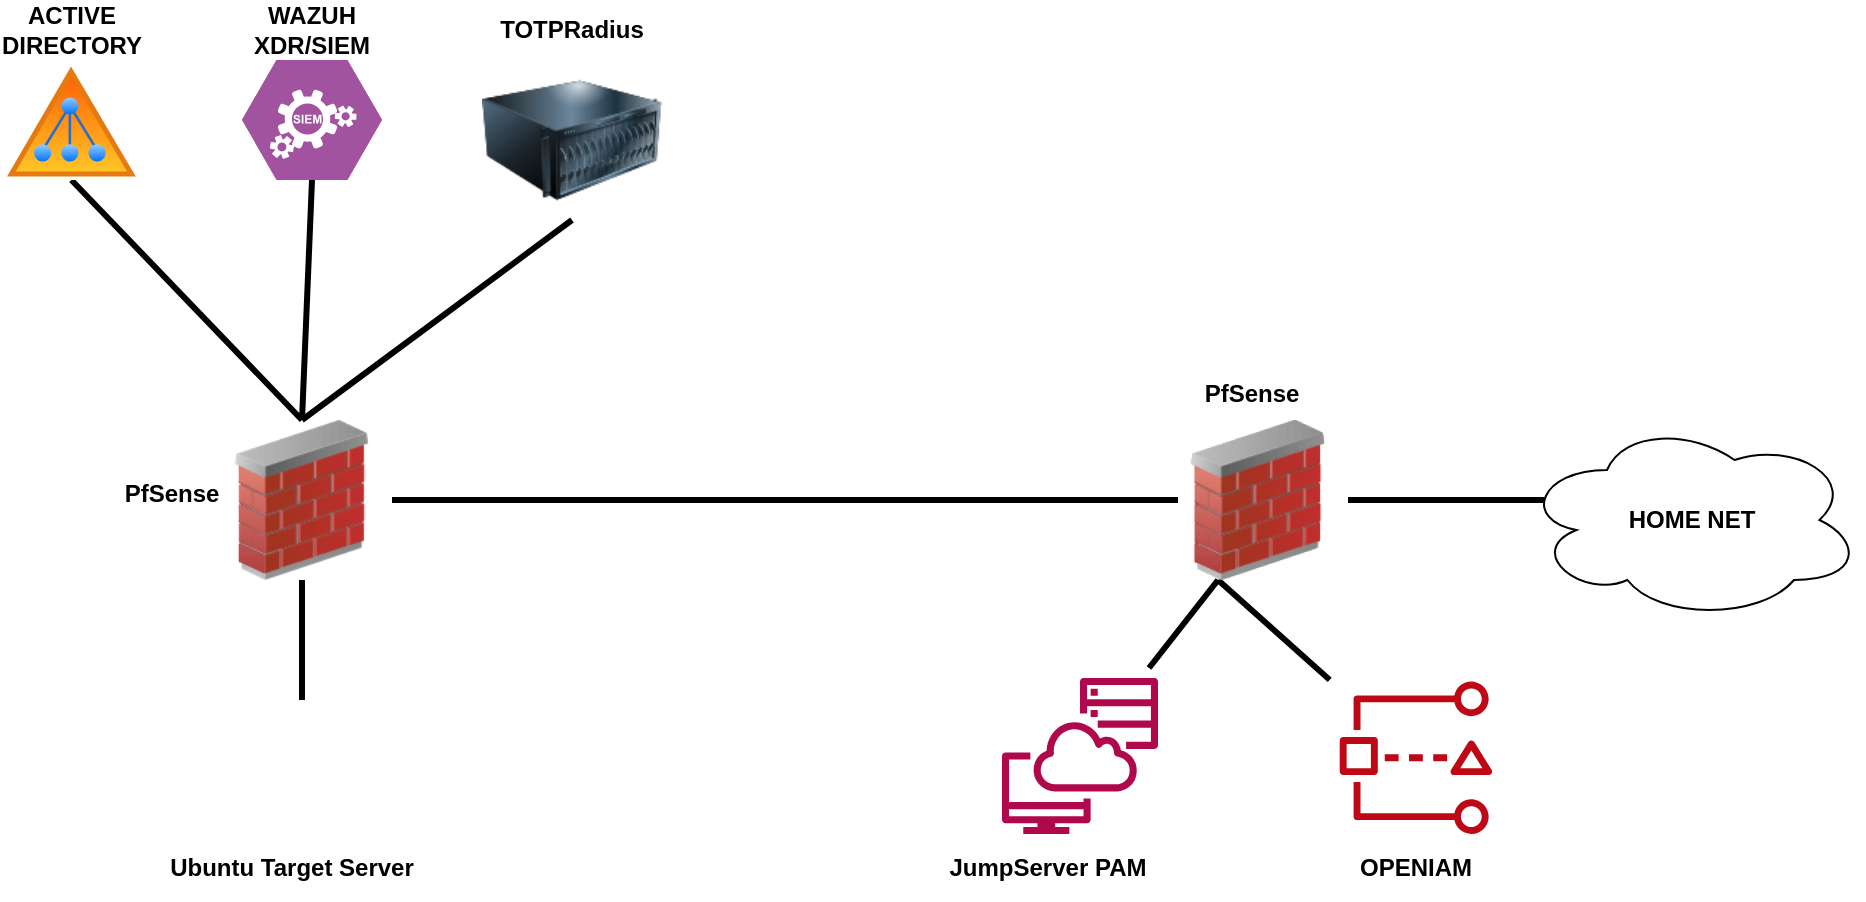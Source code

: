 <mxfile version="21.3.7" type="github">
  <diagram id="l8hXMBHkgcEJcSW0mbfh" name="Page-1">
    <mxGraphModel dx="1050" dy="577" grid="1" gridSize="10" guides="1" tooltips="1" connect="1" arrows="1" fold="1" page="1" pageScale="1" pageWidth="1169" pageHeight="827" math="0" shadow="0">
      <root>
        <mxCell id="0" />
        <mxCell id="1" parent="0" />
        <mxCell id="8--HhbSZYtI3ddgJnD71-24" style="edgeStyle=none;rounded=0;orthogonalLoop=1;jettySize=auto;html=1;sourcePerimeterSpacing=5;endArrow=none;endFill=0;targetPerimeterSpacing=5;exitX=0.5;exitY=1;exitDx=0;exitDy=0;entryX=0.5;entryY=0;entryDx=0;entryDy=0;strokeWidth=3;" parent="1" source="SAwtBicj6roHMUZk46TT-1" target="SAwtBicj6roHMUZk46TT-9" edge="1">
          <mxGeometry relative="1" as="geometry">
            <mxPoint x="70" y="510.004" as="sourcePoint" />
            <mxPoint x="165" y="531.116" as="targetPoint" />
          </mxGeometry>
        </mxCell>
        <mxCell id="8--HhbSZYtI3ddgJnD71-29" style="edgeStyle=none;rounded=0;orthogonalLoop=1;jettySize=auto;html=1;sourcePerimeterSpacing=5;endArrow=none;endFill=0;targetPerimeterSpacing=5;entryX=0.07;entryY=0.4;entryDx=0;entryDy=0;entryPerimeter=0;strokeWidth=3;" parent="1" source="SAwtBicj6roHMUZk46TT-19" target="SAwtBicj6roHMUZk46TT-14" edge="1">
          <mxGeometry relative="1" as="geometry">
            <mxPoint x="737" y="269.561" as="sourcePoint" />
            <mxPoint x="875" y="248.439" as="targetPoint" />
          </mxGeometry>
        </mxCell>
        <mxCell id="8--HhbSZYtI3ddgJnD71-30" style="edgeStyle=none;rounded=0;orthogonalLoop=1;jettySize=auto;html=1;sourcePerimeterSpacing=5;endArrow=none;endFill=0;targetPerimeterSpacing=5;exitX=0.25;exitY=1;exitDx=0;exitDy=0;strokeWidth=3;" parent="1" source="SAwtBicj6roHMUZk46TT-19" target="SAwtBicj6roHMUZk46TT-13" edge="1">
          <mxGeometry relative="1" as="geometry">
            <mxPoint x="737" y="287.333" as="sourcePoint" />
            <mxPoint x="853" y="340.667" as="targetPoint" />
          </mxGeometry>
        </mxCell>
        <mxCell id="8--HhbSZYtI3ddgJnD71-31" style="edgeStyle=none;rounded=0;orthogonalLoop=1;jettySize=auto;html=1;sourcePerimeterSpacing=5;endArrow=none;endFill=0;targetPerimeterSpacing=5;exitX=0.25;exitY=1;exitDx=0;exitDy=0;strokeWidth=3;" parent="1" source="SAwtBicj6roHMUZk46TT-19" target="SAwtBicj6roHMUZk46TT-12" edge="1">
          <mxGeometry relative="1" as="geometry">
            <mxPoint x="679" y="301.701" as="sourcePoint" />
            <mxPoint x="603" y="374.299" as="targetPoint" />
          </mxGeometry>
        </mxCell>
        <mxCell id="8--HhbSZYtI3ddgJnD71-21" style="edgeStyle=none;rounded=0;orthogonalLoop=1;jettySize=auto;html=1;sourcePerimeterSpacing=5;endArrow=none;endFill=0;targetPerimeterSpacing=5;entryX=0;entryY=0.5;entryDx=0;entryDy=0;strokeWidth=3;" parent="1" source="SAwtBicj6roHMUZk46TT-1" target="SAwtBicj6roHMUZk46TT-19" edge="1">
          <mxGeometry relative="1" as="geometry">
            <mxPoint x="376" y="246.41" as="sourcePoint" />
            <mxPoint x="679" y="271.59" as="targetPoint" />
          </mxGeometry>
        </mxCell>
        <mxCell id="8--HhbSZYtI3ddgJnD71-23" style="edgeStyle=none;rounded=0;orthogonalLoop=1;jettySize=auto;html=1;sourcePerimeterSpacing=5;endArrow=none;endFill=0;targetPerimeterSpacing=5;entryX=0.5;entryY=0;entryDx=0;entryDy=0;exitX=0.5;exitY=1;exitDx=0;exitDy=0;strokeWidth=3;" parent="1" source="SAwtBicj6roHMUZk46TT-4" target="SAwtBicj6roHMUZk46TT-1" edge="1">
          <mxGeometry relative="1" as="geometry">
            <mxPoint x="255.389" y="147" as="sourcePoint" />
            <mxPoint x="319.611" y="215" as="targetPoint" />
          </mxGeometry>
        </mxCell>
        <mxCell id="8--HhbSZYtI3ddgJnD71-20" style="rounded=0;orthogonalLoop=1;jettySize=auto;html=1;endArrow=none;endFill=0;sourcePerimeterSpacing=5;targetPerimeterSpacing=5;entryX=0.5;entryY=0;entryDx=0;entryDy=0;exitX=0.5;exitY=1;exitDx=0;exitDy=0;strokeWidth=3;" parent="1" source="SAwtBicj6roHMUZk46TT-10" target="SAwtBicj6roHMUZk46TT-1" edge="1">
          <mxGeometry relative="1" as="geometry">
            <mxPoint x="481.04" y="101.02" as="sourcePoint" />
            <mxPoint x="365.061" y="215" as="targetPoint" />
          </mxGeometry>
        </mxCell>
        <mxCell id="8--HhbSZYtI3ddgJnD71-22" style="edgeStyle=none;rounded=0;orthogonalLoop=1;jettySize=auto;html=1;sourcePerimeterSpacing=5;endArrow=none;endFill=0;targetPerimeterSpacing=5;entryX=0.5;entryY=0;entryDx=0;entryDy=0;exitX=0.5;exitY=1;exitDx=0;exitDy=0;exitPerimeter=0;endSize=8;strokeWidth=3;" parent="1" source="SAwtBicj6roHMUZk46TT-6" target="SAwtBicj6roHMUZk46TT-1" edge="1">
          <mxGeometry relative="1" as="geometry">
            <mxPoint x="327.64" y="123" as="sourcePoint" />
            <mxPoint x="342.36" y="215" as="targetPoint" />
          </mxGeometry>
        </mxCell>
        <mxCell id="SAwtBicj6roHMUZk46TT-1" value="" style="image;html=1;image=img/lib/clip_art/networking/Firewall_02_128x128.png" parent="1" vertex="1">
          <mxGeometry x="190" y="240" width="80" height="80" as="geometry" />
        </mxCell>
        <mxCell id="SAwtBicj6roHMUZk46TT-2" value="" style="image;html=1;image=img/lib/clip_art/networking/Firewall_02_128x128.png" parent="1" vertex="1">
          <mxGeometry x="668" y="240" width="80" height="80" as="geometry" />
        </mxCell>
        <mxCell id="SAwtBicj6roHMUZk46TT-4" value="" style="image;aspect=fixed;perimeter=ellipsePerimeter;html=1;align=center;shadow=0;dashed=0;spacingTop=3;image=img/lib/active_directory/active_directory.svg;" parent="1" vertex="1">
          <mxGeometry x="79.41" y="60" width="70.59" height="60" as="geometry" />
        </mxCell>
        <mxCell id="SAwtBicj6roHMUZk46TT-6" value="" style="verticalLabelPosition=bottom;sketch=0;html=1;fillColor=#A153A0;strokeColor=#ffffff;verticalAlign=top;align=center;points=[[0,0.5,0],[0.125,0.25,0],[0.25,0,0],[0.5,0,0],[0.75,0,0],[0.875,0.25,0],[1,0.5,0],[0.875,0.75,0],[0.75,1,0],[0.5,1,0],[0.125,0.75,0]];pointerEvents=1;shape=mxgraph.cisco_safe.compositeIcon;bgIcon=mxgraph.cisco_safe.design.blank_device;resIcon=mxgraph.cisco_safe.design.siem;" parent="1" vertex="1">
          <mxGeometry x="200" y="60" width="70" height="60" as="geometry" />
        </mxCell>
        <mxCell id="SAwtBicj6roHMUZk46TT-9" value="" style="shape=image;html=1;verticalAlign=top;verticalLabelPosition=bottom;labelBackgroundColor=#ffffff;imageAspect=0;aspect=fixed;image=https://cdn1.iconfinder.com/data/icons/operating-system-flat-1/30/ubuntu-128.png" parent="1" vertex="1">
          <mxGeometry x="190" y="380" width="80" height="80" as="geometry" />
        </mxCell>
        <mxCell id="SAwtBicj6roHMUZk46TT-10" value="" style="image;html=1;image=img/lib/clip_art/computers/Server_128x128.png" parent="1" vertex="1">
          <mxGeometry x="320" y="60" width="90" height="80" as="geometry" />
        </mxCell>
        <mxCell id="SAwtBicj6roHMUZk46TT-12" value="" style="sketch=0;outlineConnect=0;fontColor=#232F3E;gradientColor=none;fillColor=#B0084D;strokeColor=none;dashed=0;verticalLabelPosition=bottom;verticalAlign=top;align=center;html=1;fontSize=12;fontStyle=0;aspect=fixed;pointerEvents=1;shape=mxgraph.aws4.systems_manager_session_manager;" parent="1" vertex="1">
          <mxGeometry x="580" y="369" width="78" height="78" as="geometry" />
        </mxCell>
        <mxCell id="SAwtBicj6roHMUZk46TT-13" value="" style="sketch=0;outlineConnect=0;fontColor=#232F3E;gradientColor=none;fillColor=#BF0816;strokeColor=none;dashed=0;verticalLabelPosition=bottom;verticalAlign=top;align=center;html=1;fontSize=12;fontStyle=0;aspect=fixed;pointerEvents=1;shape=mxgraph.aws4.access_analyzer;" parent="1" vertex="1">
          <mxGeometry x="748" y="370" width="78" height="77" as="geometry" />
        </mxCell>
        <mxCell id="SAwtBicj6roHMUZk46TT-14" value="" style="ellipse;shape=cloud;whiteSpace=wrap;html=1;" parent="1" vertex="1">
          <mxGeometry x="840" y="240" width="170" height="100" as="geometry" />
        </mxCell>
        <mxCell id="SAwtBicj6roHMUZk46TT-16" value="&lt;b&gt;WAZUH XDR/SIEM&lt;/b&gt;" style="text;strokeColor=none;align=center;fillColor=none;html=1;verticalAlign=middle;whiteSpace=wrap;rounded=0;" parent="1" vertex="1">
          <mxGeometry x="205" y="30" width="60" height="30" as="geometry" />
        </mxCell>
        <mxCell id="SAwtBicj6roHMUZk46TT-19" value="" style="image;html=1;image=img/lib/clip_art/networking/Firewall_02_128x128.png" parent="1" vertex="1">
          <mxGeometry x="668" y="240" width="80" height="80" as="geometry" />
        </mxCell>
        <mxCell id="SAwtBicj6roHMUZk46TT-20" value="&lt;b&gt;TOTPRadius&lt;/b&gt;" style="text;strokeColor=none;align=center;fillColor=none;html=1;verticalAlign=middle;whiteSpace=wrap;rounded=0;" parent="1" vertex="1">
          <mxGeometry x="335" y="30" width="60" height="30" as="geometry" />
        </mxCell>
        <mxCell id="SAwtBicj6roHMUZk46TT-22" value="&lt;b&gt;ACTIVE DIRECTORY&lt;br&gt;&lt;/b&gt;" style="text;strokeColor=none;align=center;fillColor=none;html=1;verticalAlign=middle;whiteSpace=wrap;rounded=0;" parent="1" vertex="1">
          <mxGeometry x="84.71" y="30" width="60" height="30" as="geometry" />
        </mxCell>
        <mxCell id="SAwtBicj6roHMUZk46TT-23" value="&lt;b&gt;Ubuntu Target Server&lt;br&gt;&lt;/b&gt;" style="text;strokeColor=none;align=center;fillColor=none;html=1;verticalAlign=middle;whiteSpace=wrap;rounded=0;" parent="1" vertex="1">
          <mxGeometry x="160" y="447" width="130" height="33" as="geometry" />
        </mxCell>
        <mxCell id="SAwtBicj6roHMUZk46TT-24" value="&lt;b&gt;OPENIAM&lt;/b&gt;" style="text;strokeColor=none;align=center;fillColor=none;html=1;verticalAlign=middle;whiteSpace=wrap;rounded=0;" parent="1" vertex="1">
          <mxGeometry x="722" y="447" width="130" height="33" as="geometry" />
        </mxCell>
        <mxCell id="SAwtBicj6roHMUZk46TT-25" value="&lt;b&gt;JumpServer PAM&lt;br&gt;&lt;/b&gt;" style="text;strokeColor=none;align=center;fillColor=none;html=1;verticalAlign=middle;whiteSpace=wrap;rounded=0;" parent="1" vertex="1">
          <mxGeometry x="538" y="447" width="130" height="33" as="geometry" />
        </mxCell>
        <mxCell id="SAwtBicj6roHMUZk46TT-27" value="&lt;b&gt;HOME NET&lt;br&gt;&lt;/b&gt;" style="text;strokeColor=none;align=center;fillColor=none;html=1;verticalAlign=middle;whiteSpace=wrap;rounded=0;" parent="1" vertex="1">
          <mxGeometry x="860" y="273.5" width="130" height="33" as="geometry" />
        </mxCell>
        <mxCell id="SAwtBicj6roHMUZk46TT-28" value="&lt;b&gt;PfSense&lt;br&gt;&lt;/b&gt;" style="text;strokeColor=none;align=center;fillColor=none;html=1;verticalAlign=middle;whiteSpace=wrap;rounded=0;" parent="1" vertex="1">
          <mxGeometry x="100" y="260" width="130" height="33" as="geometry" />
        </mxCell>
        <mxCell id="SAwtBicj6roHMUZk46TT-29" value="&lt;b&gt;PfSense&lt;br&gt;&lt;/b&gt;" style="text;strokeColor=none;align=center;fillColor=none;html=1;verticalAlign=middle;whiteSpace=wrap;rounded=0;" parent="1" vertex="1">
          <mxGeometry x="640" y="210" width="130" height="33" as="geometry" />
        </mxCell>
      </root>
    </mxGraphModel>
  </diagram>
</mxfile>
